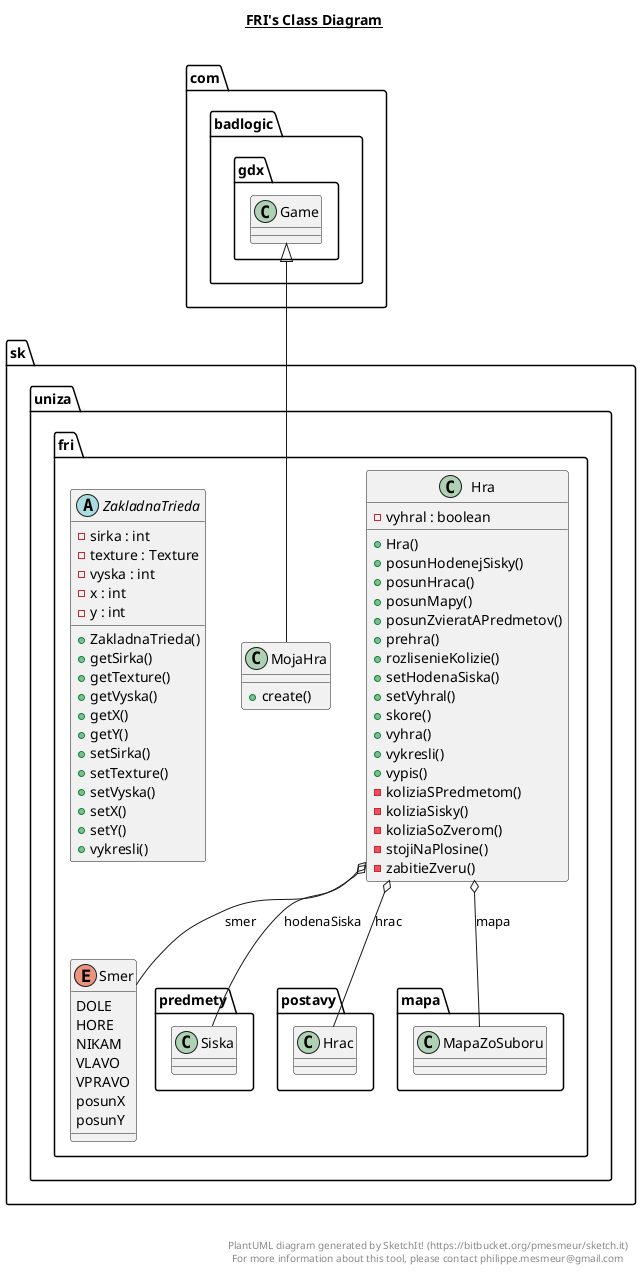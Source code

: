 @startuml

title __FRI's Class Diagram__\n

  namespace sk.uniza.fri {
    class sk.uniza.fri.Hra {
        - vyhral : boolean
        + Hra()
        + posunHodenejSisky()
        + posunHraca()
        + posunMapy()
        + posunZvieratAPredmetov()
        + prehra()
        + rozlisenieKolizie()
        + setHodenaSiska()
        + setVyhral()
        + skore()
        + vyhra()
        + vykresli()
        + vypis()
        - koliziaSPredmetom()
        - koliziaSisky()
        - koliziaSoZverom()
        - stojiNaPlosine()
        - zabitieZveru()
    }
  }
  

  namespace sk.uniza.fri {
    class sk.uniza.fri.MojaHra {
        + create()
    }
  }
  

  namespace sk.uniza.fri {
    enum Smer {
      DOLE
      HORE
      NIKAM
      VLAVO
      VPRAVO
      posunX
      posunY
    }
  }
  

  namespace sk.uniza.fri {
    abstract class sk.uniza.fri.ZakladnaTrieda {
        - sirka : int
        - texture : Texture
        - vyska : int
        - x : int
        - y : int
        + ZakladnaTrieda()
        + getSirka()
        + getTexture()
        + getVyska()
        + getX()
        + getY()
        + setSirka()
        + setTexture()
        + setVyska()
        + setX()
        + setY()
        + vykresli()
    }
  }
  

  sk.uniza.fri.Hra o-- sk.uniza.fri.predmety.Siska : hodenaSiska
  sk.uniza.fri.Hra o-- sk.uniza.fri.postavy.Hrac : hrac
  sk.uniza.fri.Hra o-- sk.uniza.fri.mapa.MapaZoSuboru : mapa
  sk.uniza.fri.Hra o-- sk.uniza.fri.Smer : smer
  sk.uniza.fri.MojaHra -up-|> com.badlogic.gdx.Game


right footer


PlantUML diagram generated by SketchIt! (https://bitbucket.org/pmesmeur/sketch.it)
For more information about this tool, please contact philippe.mesmeur@gmail.com
endfooter

@enduml
